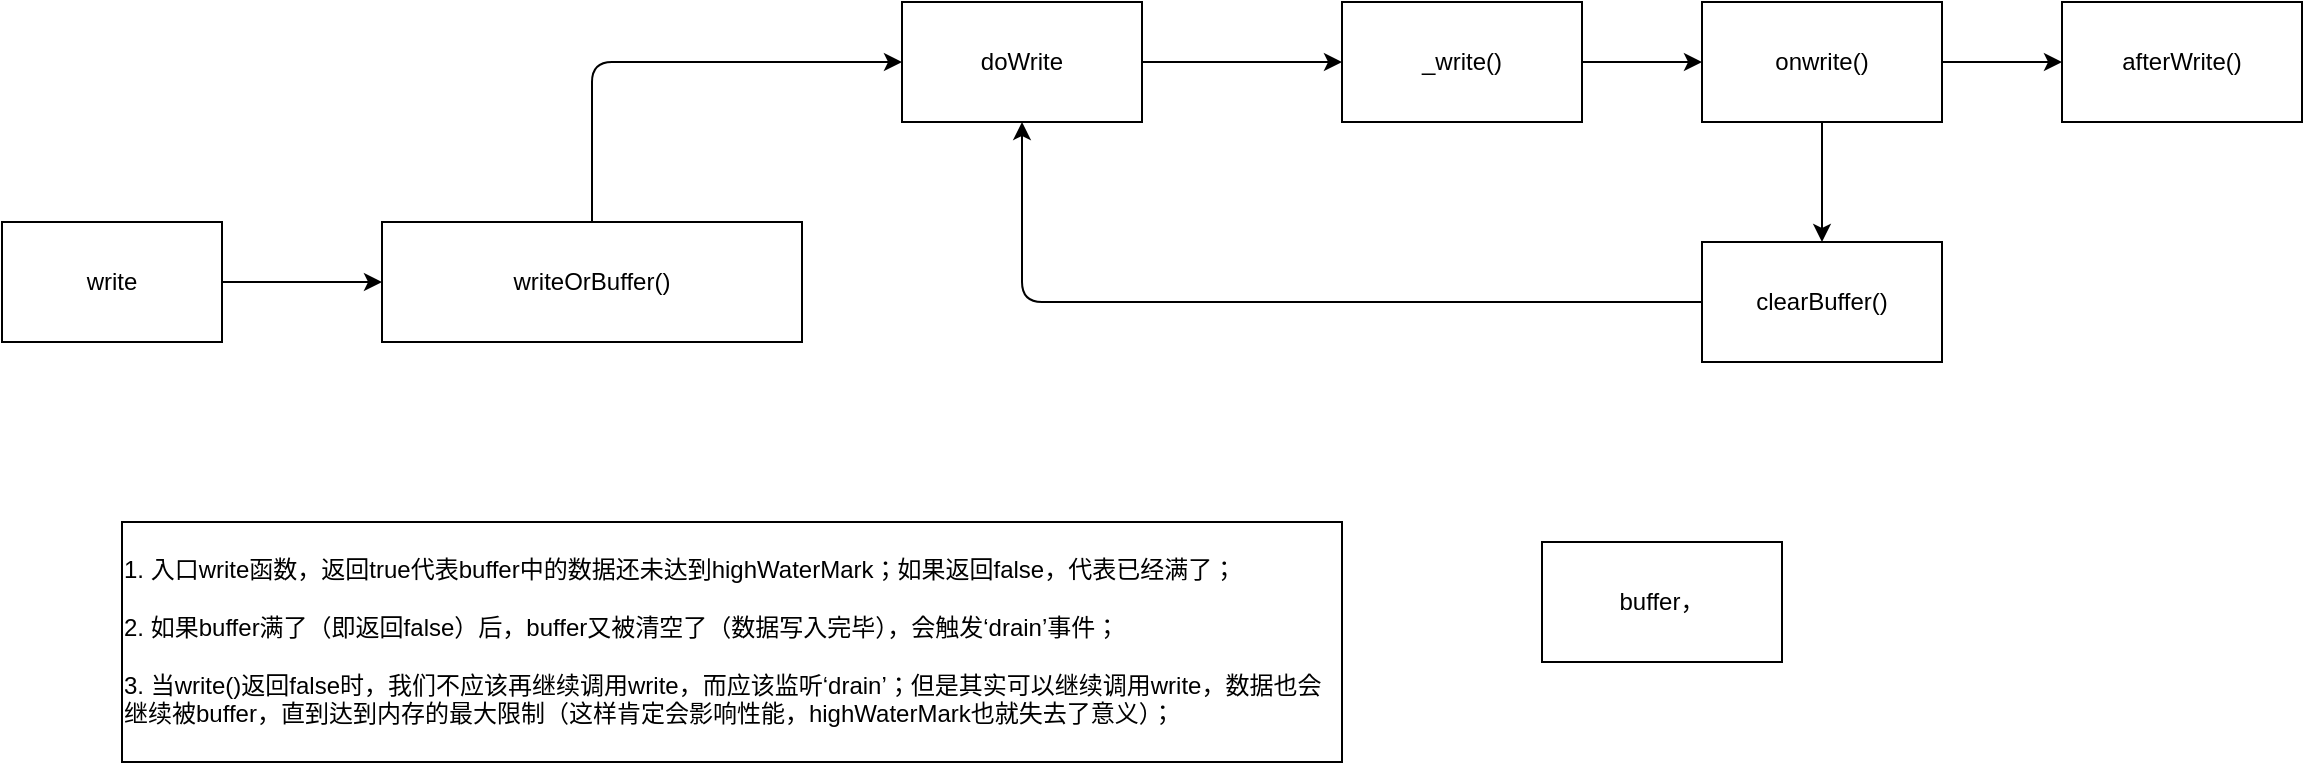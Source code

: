 <mxfile version="12.7.4" type="github"><diagram id="naeNLB5IFIbRUQMj_z2z" name="Page-1"><mxGraphModel dx="1073" dy="601" grid="1" gridSize="10" guides="1" tooltips="1" connect="1" arrows="1" fold="1" page="1" pageScale="1" pageWidth="1627" pageHeight="1169" math="0" shadow="0"><root><mxCell id="0"/><mxCell id="1" parent="0"/><mxCell id="uPu4no5S3D1daFhYSbJ4-1" value="write" style="rounded=0;whiteSpace=wrap;html=1;" vertex="1" parent="1"><mxGeometry x="290" y="230" width="110" height="60" as="geometry"/></mxCell><mxCell id="uPu4no5S3D1daFhYSbJ4-2" value="writeOrBuffer()" style="rounded=0;whiteSpace=wrap;html=1;" vertex="1" parent="1"><mxGeometry x="480" y="230" width="210" height="60" as="geometry"/></mxCell><mxCell id="uPu4no5S3D1daFhYSbJ4-3" value="" style="endArrow=classic;html=1;exitX=1;exitY=0.5;exitDx=0;exitDy=0;entryX=0;entryY=0.5;entryDx=0;entryDy=0;" edge="1" parent="1" source="uPu4no5S3D1daFhYSbJ4-1" target="uPu4no5S3D1daFhYSbJ4-2"><mxGeometry width="50" height="50" relative="1" as="geometry"><mxPoint x="380" y="320" as="sourcePoint"/><mxPoint x="430" y="270" as="targetPoint"/></mxGeometry></mxCell><mxCell id="uPu4no5S3D1daFhYSbJ4-5" value="doWrite" style="rounded=0;whiteSpace=wrap;html=1;" vertex="1" parent="1"><mxGeometry x="740" y="120" width="120" height="60" as="geometry"/></mxCell><mxCell id="uPu4no5S3D1daFhYSbJ4-6" value="" style="endArrow=classic;html=1;exitX=0.5;exitY=0;exitDx=0;exitDy=0;entryX=0;entryY=0.5;entryDx=0;entryDy=0;" edge="1" parent="1" source="uPu4no5S3D1daFhYSbJ4-2" target="uPu4no5S3D1daFhYSbJ4-5"><mxGeometry width="50" height="50" relative="1" as="geometry"><mxPoint x="620" y="320" as="sourcePoint"/><mxPoint x="670" y="270" as="targetPoint"/><Array as="points"><mxPoint x="585" y="150"/></Array></mxGeometry></mxCell><mxCell id="uPu4no5S3D1daFhYSbJ4-7" value="_write()" style="rounded=0;whiteSpace=wrap;html=1;" vertex="1" parent="1"><mxGeometry x="960" y="120" width="120" height="60" as="geometry"/></mxCell><mxCell id="uPu4no5S3D1daFhYSbJ4-8" value="" style="endArrow=classic;html=1;exitX=1;exitY=0.5;exitDx=0;exitDy=0;entryX=0;entryY=0.5;entryDx=0;entryDy=0;" edge="1" parent="1" source="uPu4no5S3D1daFhYSbJ4-5" target="uPu4no5S3D1daFhYSbJ4-7"><mxGeometry width="50" height="50" relative="1" as="geometry"><mxPoint x="360" y="270" as="sourcePoint"/><mxPoint x="490" y="270" as="targetPoint"/></mxGeometry></mxCell><mxCell id="uPu4no5S3D1daFhYSbJ4-9" value="onwrite()" style="rounded=0;whiteSpace=wrap;html=1;" vertex="1" parent="1"><mxGeometry x="1140" y="120" width="120" height="60" as="geometry"/></mxCell><mxCell id="uPu4no5S3D1daFhYSbJ4-10" value="" style="endArrow=classic;html=1;exitX=1;exitY=0.5;exitDx=0;exitDy=0;entryX=0;entryY=0.5;entryDx=0;entryDy=0;" edge="1" parent="1" source="uPu4no5S3D1daFhYSbJ4-7" target="uPu4no5S3D1daFhYSbJ4-9"><mxGeometry width="50" height="50" relative="1" as="geometry"><mxPoint x="870" y="160" as="sourcePoint"/><mxPoint x="970" y="160" as="targetPoint"/></mxGeometry></mxCell><mxCell id="uPu4no5S3D1daFhYSbJ4-11" value="afterWrite()" style="rounded=0;whiteSpace=wrap;html=1;" vertex="1" parent="1"><mxGeometry x="1320" y="120" width="120" height="60" as="geometry"/></mxCell><mxCell id="uPu4no5S3D1daFhYSbJ4-12" value="" style="endArrow=classic;html=1;exitX=1;exitY=0.5;exitDx=0;exitDy=0;entryX=0;entryY=0.5;entryDx=0;entryDy=0;" edge="1" parent="1" source="uPu4no5S3D1daFhYSbJ4-9" target="uPu4no5S3D1daFhYSbJ4-11"><mxGeometry width="50" height="50" relative="1" as="geometry"><mxPoint x="1090" y="160" as="sourcePoint"/><mxPoint x="1150" y="160" as="targetPoint"/></mxGeometry></mxCell><mxCell id="uPu4no5S3D1daFhYSbJ4-13" value="clearBuffer()" style="rounded=0;whiteSpace=wrap;html=1;" vertex="1" parent="1"><mxGeometry x="1140" y="240" width="120" height="60" as="geometry"/></mxCell><mxCell id="uPu4no5S3D1daFhYSbJ4-14" value="" style="endArrow=classic;html=1;exitX=0.5;exitY=1;exitDx=0;exitDy=0;entryX=0.5;entryY=0;entryDx=0;entryDy=0;" edge="1" parent="1" source="uPu4no5S3D1daFhYSbJ4-9" target="uPu4no5S3D1daFhYSbJ4-13"><mxGeometry width="50" height="50" relative="1" as="geometry"><mxPoint x="1090" y="160" as="sourcePoint"/><mxPoint x="1150" y="160" as="targetPoint"/></mxGeometry></mxCell><mxCell id="uPu4no5S3D1daFhYSbJ4-15" value="" style="endArrow=classic;html=1;exitX=0;exitY=0.5;exitDx=0;exitDy=0;entryX=0.5;entryY=1;entryDx=0;entryDy=0;" edge="1" parent="1" source="uPu4no5S3D1daFhYSbJ4-13" target="uPu4no5S3D1daFhYSbJ4-5"><mxGeometry width="50" height="50" relative="1" as="geometry"><mxPoint x="870" y="160" as="sourcePoint"/><mxPoint x="970" y="160" as="targetPoint"/><Array as="points"><mxPoint x="800" y="270"/></Array></mxGeometry></mxCell><mxCell id="uPu4no5S3D1daFhYSbJ4-16" value="&lt;div style=&quot;text-align: left&quot;&gt;&lt;span&gt;1. 入口write函数，返回true代表buffer中的数据还未达到highWaterMark；如果返回false，代表已经满了；&lt;/span&gt;&lt;/div&gt;&lt;div style=&quot;text-align: left&quot;&gt;&lt;span&gt;&lt;br&gt;&lt;/span&gt;&lt;/div&gt;&lt;div style=&quot;text-align: left&quot;&gt;&lt;span&gt;2. 如果buffer满了（即返回false）后，buffer又被清空了（数据写入完毕），会触发‘drain’事件；&lt;/span&gt;&lt;/div&gt;&lt;div style=&quot;text-align: left&quot;&gt;&lt;span&gt;&lt;br&gt;&lt;/span&gt;&lt;/div&gt;&lt;div style=&quot;text-align: left&quot;&gt;&lt;span&gt;3. 当write()返回false时，我们不应该再继续调用write，而应该监听‘drain’；但是其实可以继续调用write，数据也会继续被buffer，直到达到内存的最大限制（这样肯定会影响性能，highWaterMark也就失去了意义）；&lt;/span&gt;&lt;/div&gt;" style="rounded=0;whiteSpace=wrap;html=1;" vertex="1" parent="1"><mxGeometry x="350" y="380" width="610" height="120" as="geometry"/></mxCell><mxCell id="uPu4no5S3D1daFhYSbJ4-17" value="buffer，" style="rounded=0;whiteSpace=wrap;html=1;" vertex="1" parent="1"><mxGeometry x="1060" y="390" width="120" height="60" as="geometry"/></mxCell></root></mxGraphModel></diagram></mxfile>
